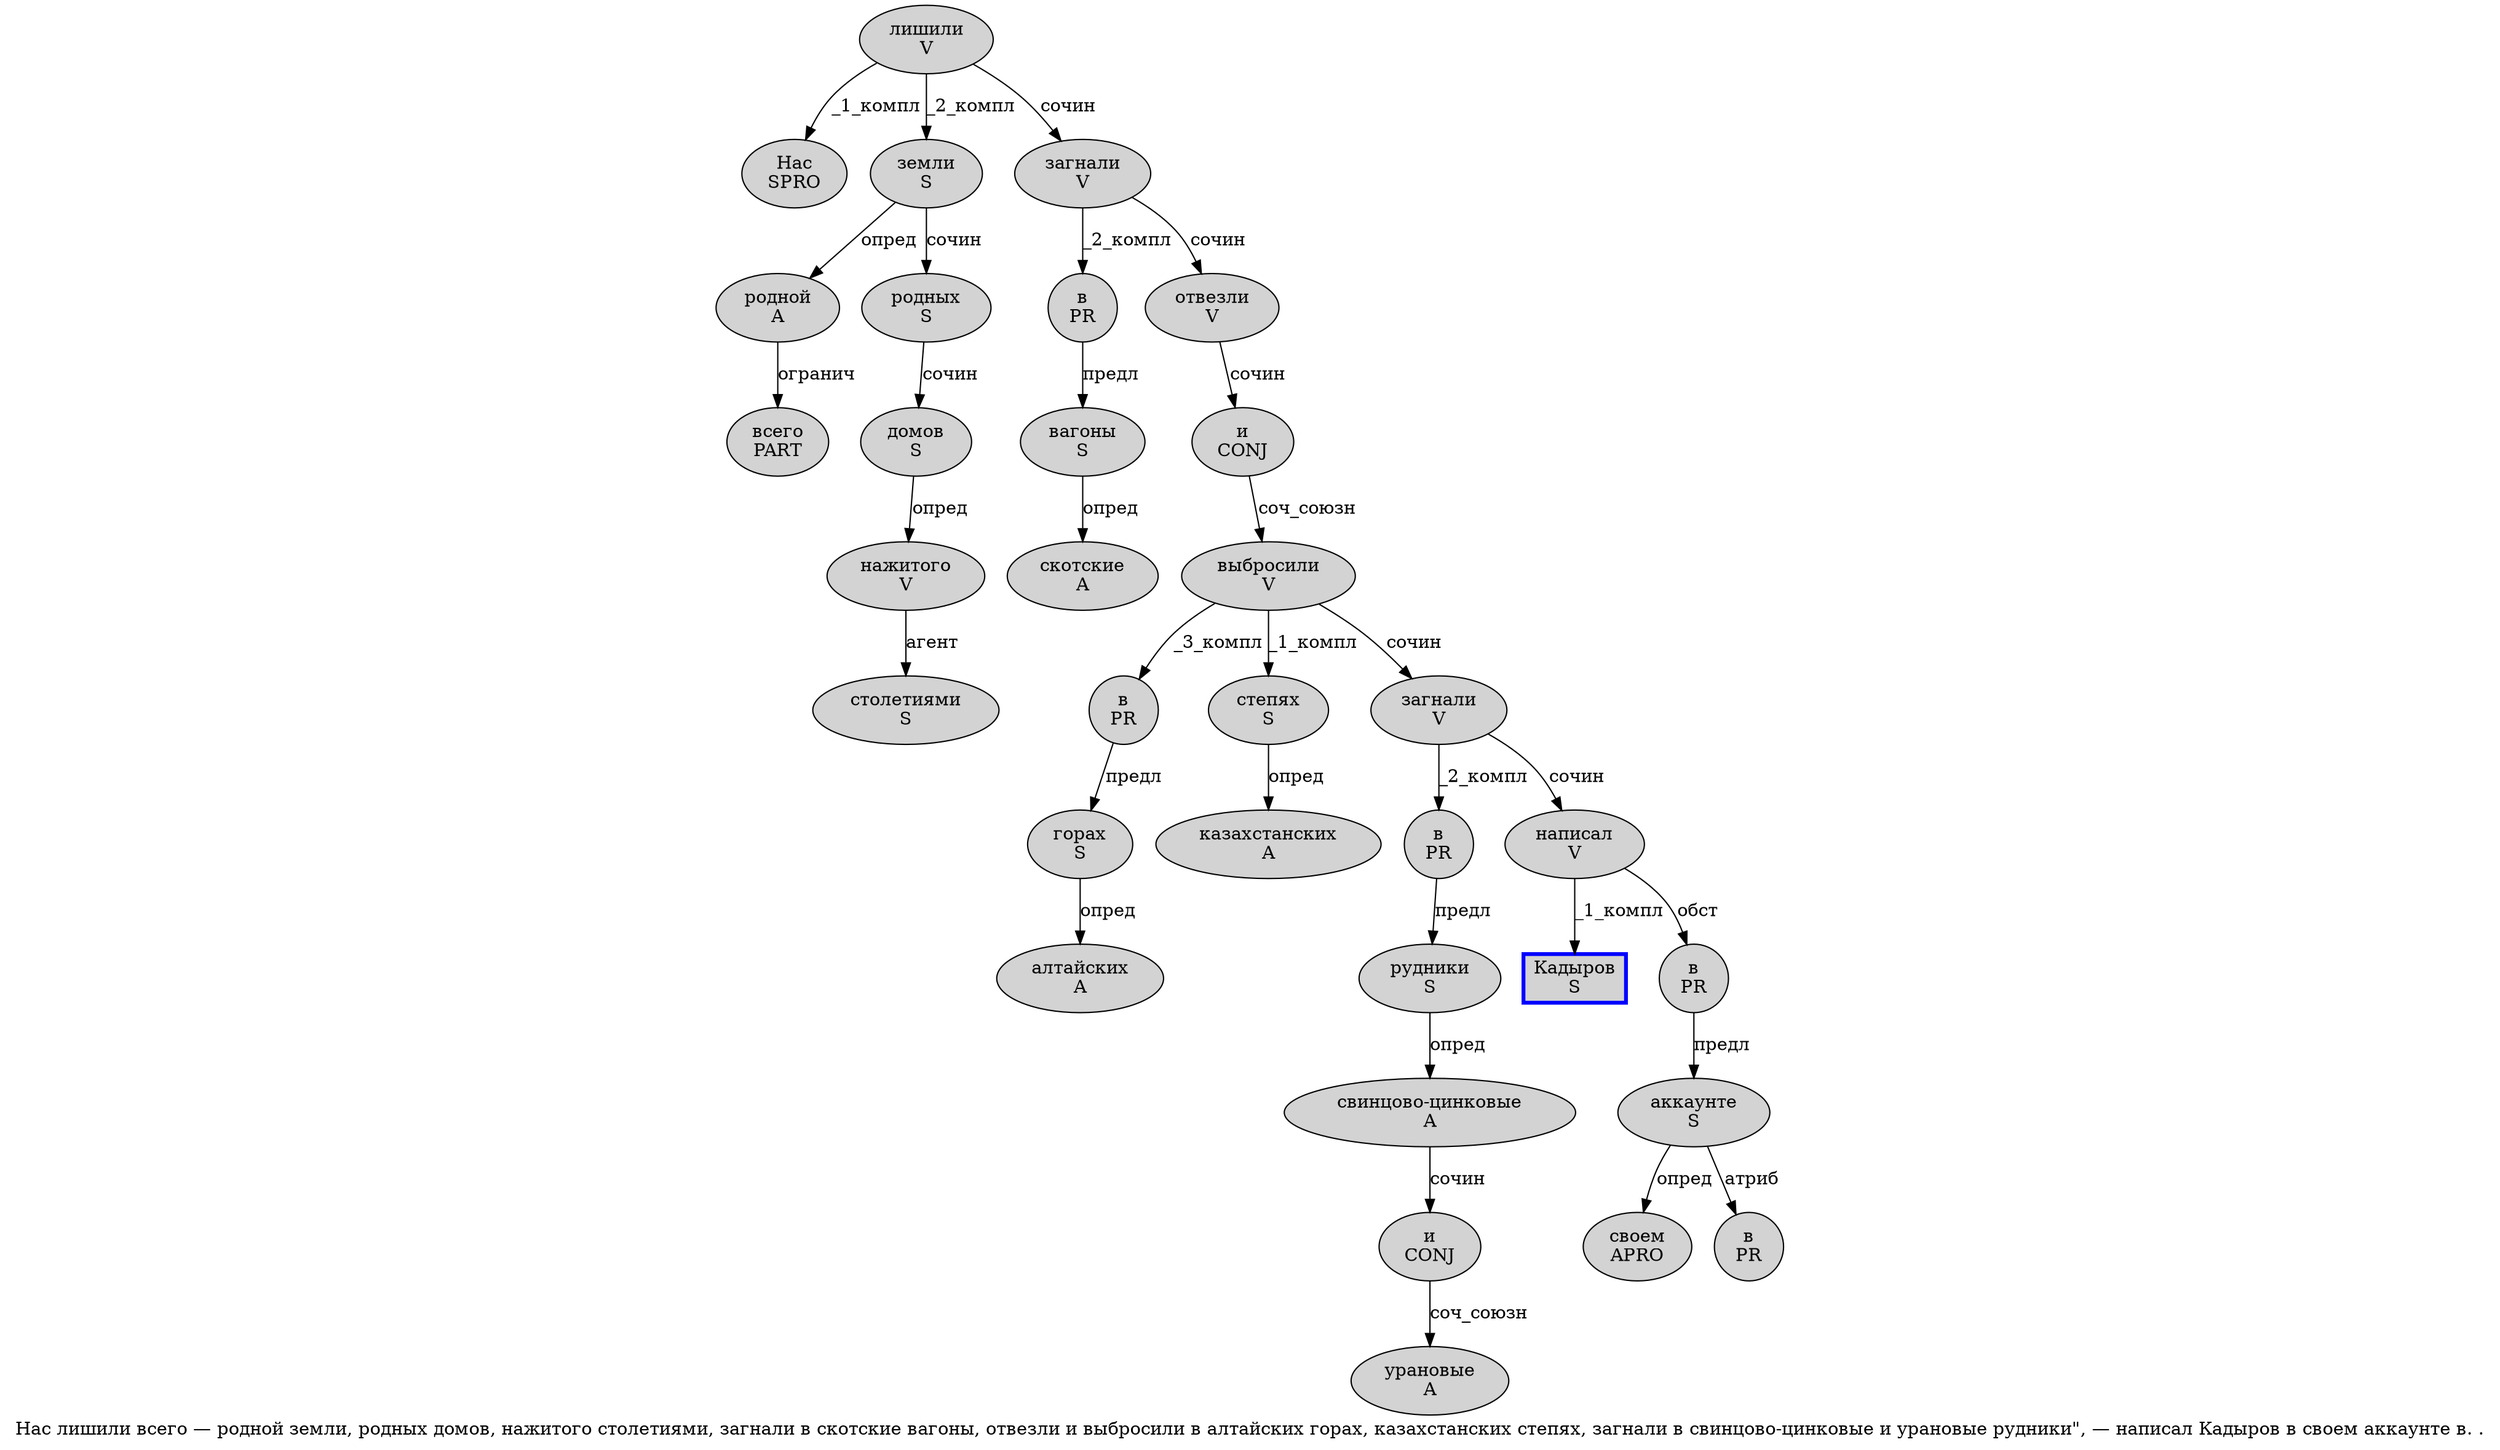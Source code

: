 digraph SENTENCE_383 {
	graph [label="Нас лишили всего — родной земли, родных домов, нажитого столетиями, загнали в скотские вагоны, отвезли и выбросили в алтайских горах, казахстанских степях, загнали в свинцово-цинковые и урановые рудники\", — написал Кадыров в своем аккаунте в. ."]
	node [style=filled]
		0 [label="Нас
SPRO" color="" fillcolor=lightgray penwidth=1 shape=ellipse]
		1 [label="лишили
V" color="" fillcolor=lightgray penwidth=1 shape=ellipse]
		2 [label="всего
PART" color="" fillcolor=lightgray penwidth=1 shape=ellipse]
		4 [label="родной
A" color="" fillcolor=lightgray penwidth=1 shape=ellipse]
		5 [label="земли
S" color="" fillcolor=lightgray penwidth=1 shape=ellipse]
		7 [label="родных
S" color="" fillcolor=lightgray penwidth=1 shape=ellipse]
		8 [label="домов
S" color="" fillcolor=lightgray penwidth=1 shape=ellipse]
		10 [label="нажитого
V" color="" fillcolor=lightgray penwidth=1 shape=ellipse]
		11 [label="столетиями
S" color="" fillcolor=lightgray penwidth=1 shape=ellipse]
		13 [label="загнали
V" color="" fillcolor=lightgray penwidth=1 shape=ellipse]
		14 [label="в
PR" color="" fillcolor=lightgray penwidth=1 shape=ellipse]
		15 [label="скотские
A" color="" fillcolor=lightgray penwidth=1 shape=ellipse]
		16 [label="вагоны
S" color="" fillcolor=lightgray penwidth=1 shape=ellipse]
		18 [label="отвезли
V" color="" fillcolor=lightgray penwidth=1 shape=ellipse]
		19 [label="и
CONJ" color="" fillcolor=lightgray penwidth=1 shape=ellipse]
		20 [label="выбросили
V" color="" fillcolor=lightgray penwidth=1 shape=ellipse]
		21 [label="в
PR" color="" fillcolor=lightgray penwidth=1 shape=ellipse]
		22 [label="алтайских
A" color="" fillcolor=lightgray penwidth=1 shape=ellipse]
		23 [label="горах
S" color="" fillcolor=lightgray penwidth=1 shape=ellipse]
		25 [label="казахстанских
A" color="" fillcolor=lightgray penwidth=1 shape=ellipse]
		26 [label="степях
S" color="" fillcolor=lightgray penwidth=1 shape=ellipse]
		28 [label="загнали
V" color="" fillcolor=lightgray penwidth=1 shape=ellipse]
		29 [label="в
PR" color="" fillcolor=lightgray penwidth=1 shape=ellipse]
		30 [label="свинцово-цинковые
A" color="" fillcolor=lightgray penwidth=1 shape=ellipse]
		31 [label="и
CONJ" color="" fillcolor=lightgray penwidth=1 shape=ellipse]
		32 [label="урановые
A" color="" fillcolor=lightgray penwidth=1 shape=ellipse]
		33 [label="рудники
S" color="" fillcolor=lightgray penwidth=1 shape=ellipse]
		37 [label="написал
V" color="" fillcolor=lightgray penwidth=1 shape=ellipse]
		38 [label="Кадыров
S" color=blue fillcolor=lightgray penwidth=3 shape=box]
		39 [label="в
PR" color="" fillcolor=lightgray penwidth=1 shape=ellipse]
		40 [label="своем
APRO" color="" fillcolor=lightgray penwidth=1 shape=ellipse]
		41 [label="аккаунте
S" color="" fillcolor=lightgray penwidth=1 shape=ellipse]
		42 [label="в
PR" color="" fillcolor=lightgray penwidth=1 shape=ellipse]
			28 -> 29 [label="_2_компл"]
			28 -> 37 [label="сочин"]
			39 -> 41 [label="предл"]
			31 -> 32 [label="соч_союзн"]
			10 -> 11 [label="агент"]
			16 -> 15 [label="опред"]
			21 -> 23 [label="предл"]
			4 -> 2 [label="огранич"]
			26 -> 25 [label="опред"]
			18 -> 19 [label="сочин"]
			7 -> 8 [label="сочин"]
			5 -> 4 [label="опред"]
			5 -> 7 [label="сочин"]
			1 -> 0 [label="_1_компл"]
			1 -> 5 [label="_2_компл"]
			1 -> 13 [label="сочин"]
			14 -> 16 [label="предл"]
			29 -> 33 [label="предл"]
			8 -> 10 [label="опред"]
			13 -> 14 [label="_2_компл"]
			13 -> 18 [label="сочин"]
			37 -> 38 [label="_1_компл"]
			37 -> 39 [label="обст"]
			19 -> 20 [label="соч_союзн"]
			23 -> 22 [label="опред"]
			20 -> 21 [label="_3_компл"]
			20 -> 26 [label="_1_компл"]
			20 -> 28 [label="сочин"]
			30 -> 31 [label="сочин"]
			33 -> 30 [label="опред"]
			41 -> 40 [label="опред"]
			41 -> 42 [label="атриб"]
}